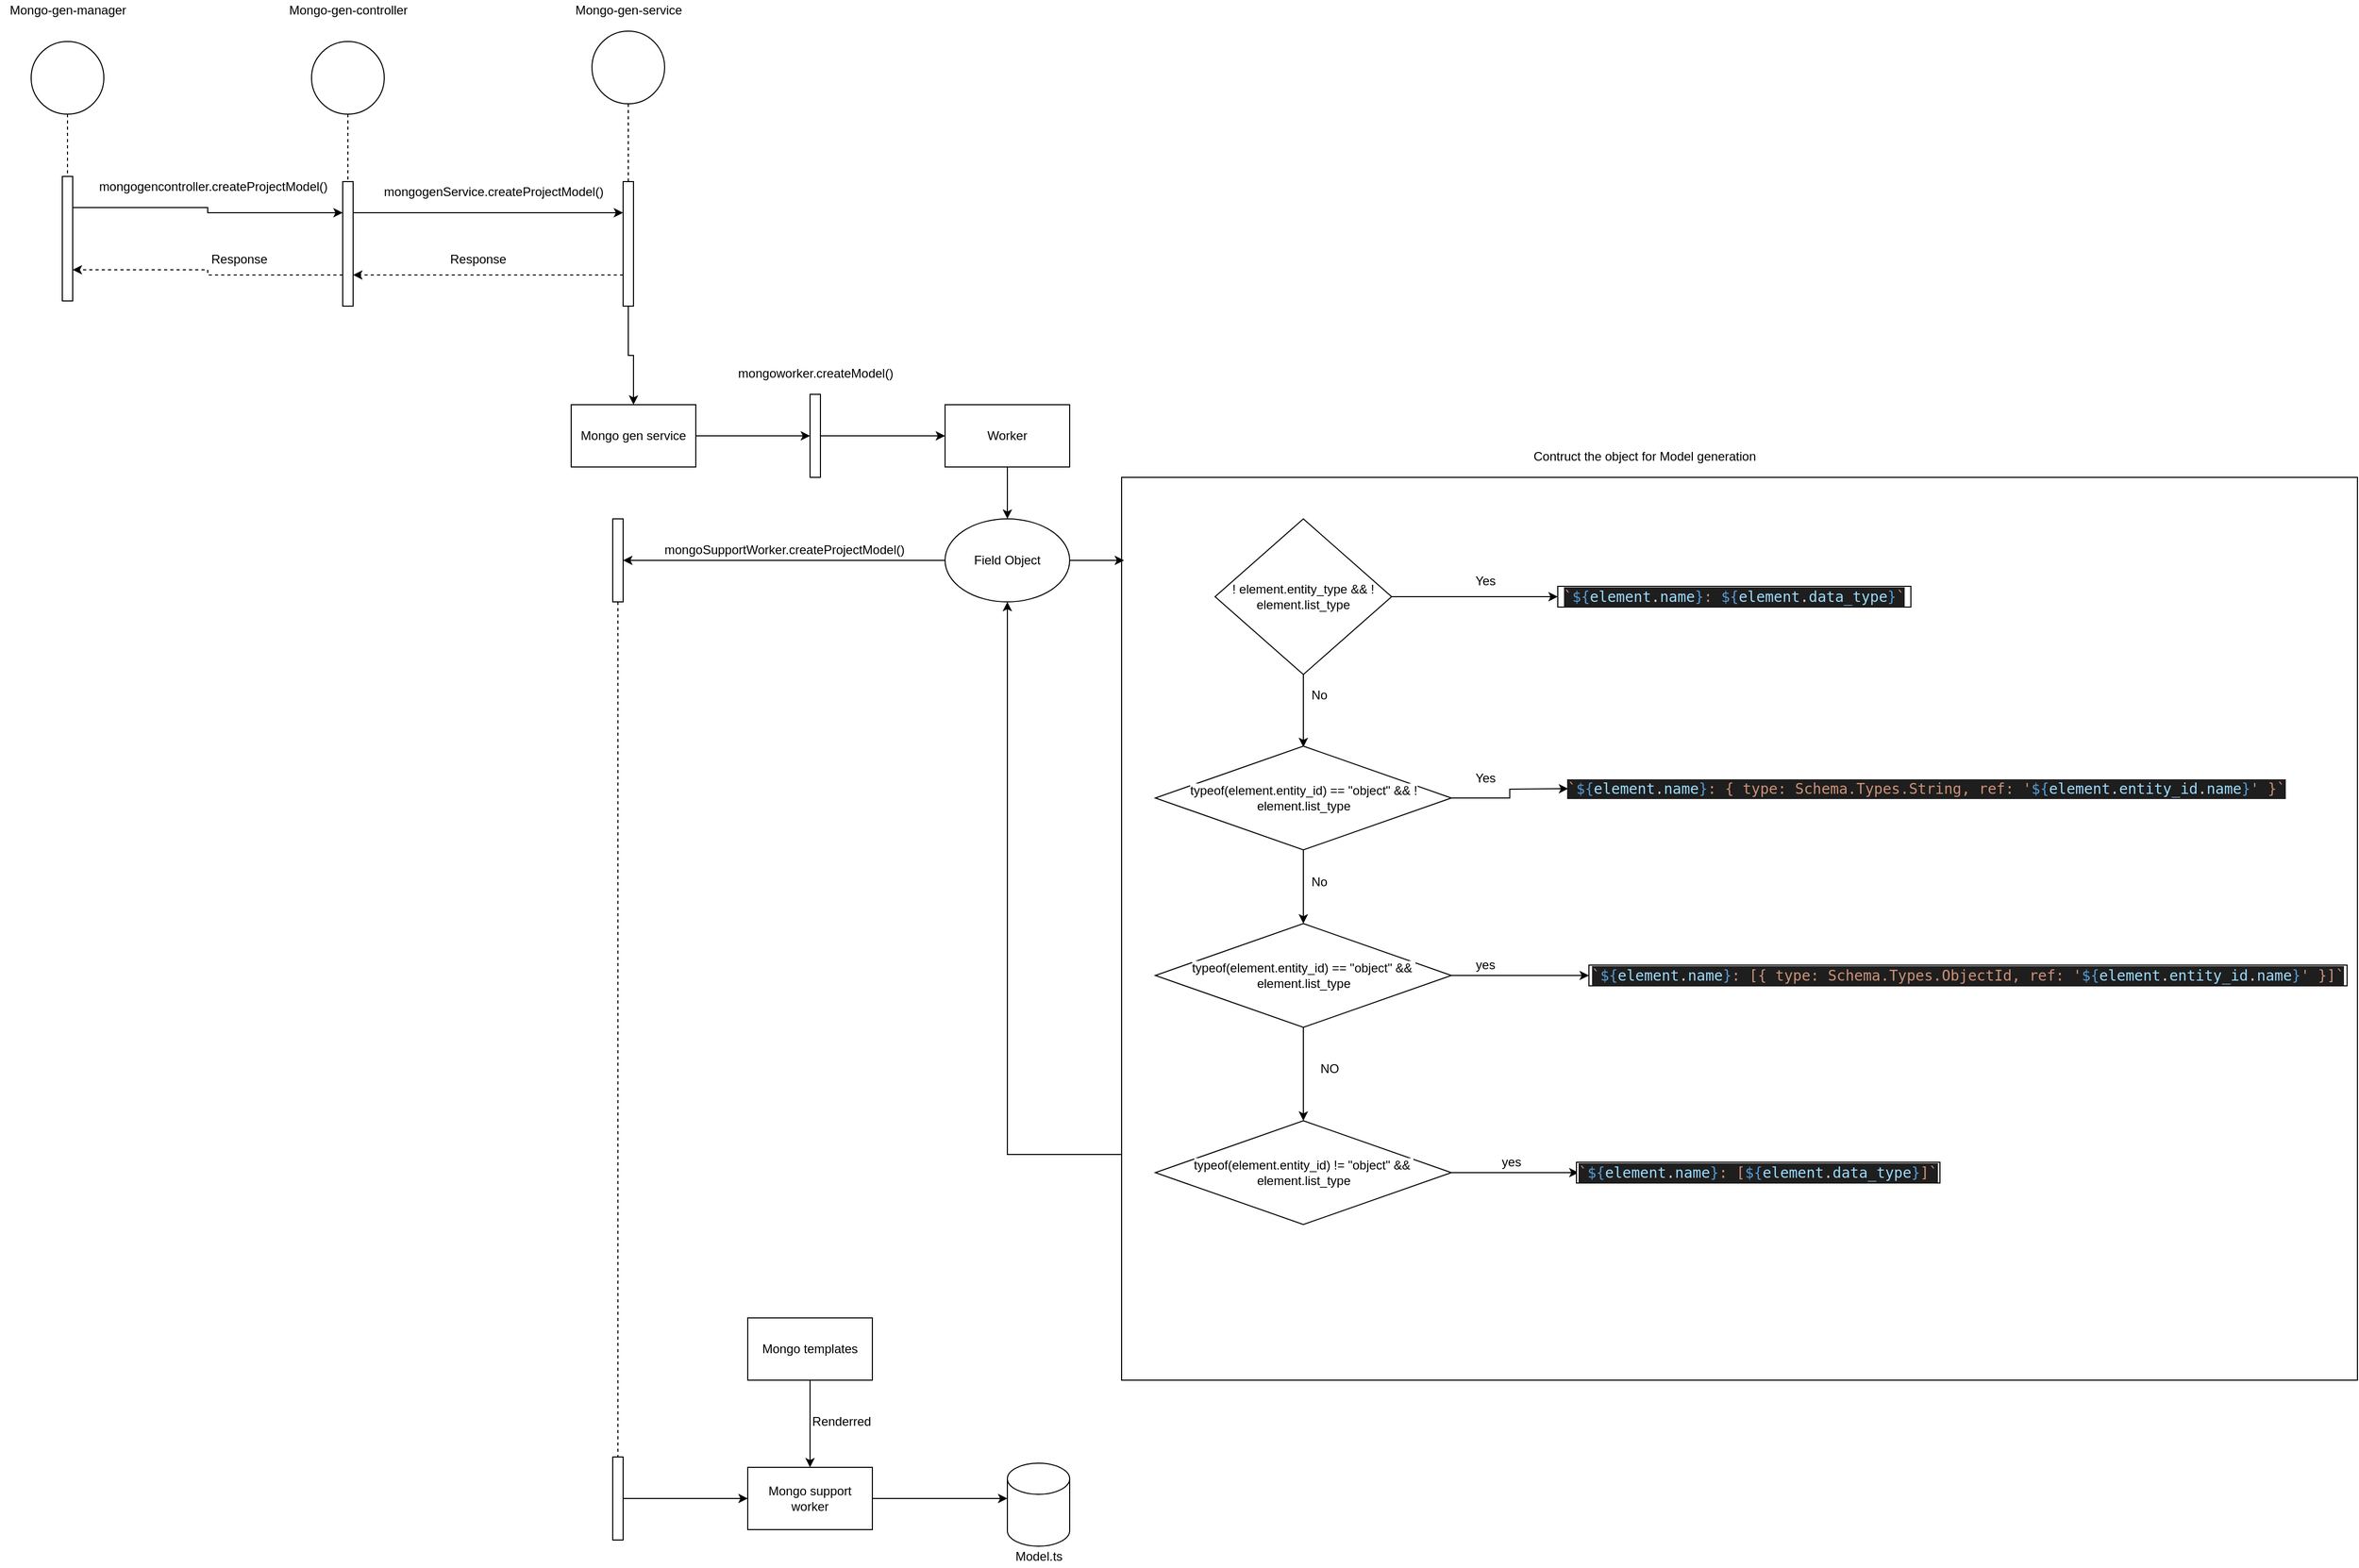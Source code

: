 <mxfile version="15.3.0" type="google"><diagram id="LldPiZ07iBUfuWL1E0SL" name="Page-1"><mxGraphModel dx="801" dy="494" grid="1" gridSize="10" guides="1" tooltips="1" connect="1" arrows="1" fold="1" page="1" pageScale="1" pageWidth="827" pageHeight="1169" math="0" shadow="0"><root><mxCell id="0"/><mxCell id="1" parent="0"/><mxCell id="YSaCnKNY3cZzddsZgCtd-281" style="edgeStyle=orthogonalEdgeStyle;rounded=0;orthogonalLoop=1;jettySize=auto;html=1;exitX=0;exitY=0.75;exitDx=0;exitDy=0;entryX=0.5;entryY=1;entryDx=0;entryDy=0;" parent="1" source="YSaCnKNY3cZzddsZgCtd-279" target="YSaCnKNY3cZzddsZgCtd-252" edge="1"><mxGeometry relative="1" as="geometry"/></mxCell><mxCell id="YSaCnKNY3cZzddsZgCtd-279" value="" style="rounded=0;whiteSpace=wrap;html=1;" parent="1" vertex="1"><mxGeometry x="1280" y="810" width="1190" height="870" as="geometry"/></mxCell><mxCell id="YSaCnKNY3cZzddsZgCtd-218" value="" style="edgeStyle=orthogonalEdgeStyle;rounded=0;orthogonalLoop=1;jettySize=auto;html=1;dashed=1;endArrow=none;endFill=0;" parent="1" source="YSaCnKNY3cZzddsZgCtd-219" target="YSaCnKNY3cZzddsZgCtd-221" edge="1"><mxGeometry relative="1" as="geometry"/></mxCell><mxCell id="YSaCnKNY3cZzddsZgCtd-219" value="" style="ellipse;whiteSpace=wrap;html=1;aspect=fixed;" parent="1" vertex="1"><mxGeometry x="230" y="390" width="70" height="70" as="geometry"/></mxCell><mxCell id="YSaCnKNY3cZzddsZgCtd-220" style="edgeStyle=orthogonalEdgeStyle;rounded=0;orthogonalLoop=1;jettySize=auto;html=1;exitX=0.25;exitY=0;exitDx=0;exitDy=0;entryX=0.25;entryY=1;entryDx=0;entryDy=0;endArrow=classic;endFill=1;" parent="1" source="YSaCnKNY3cZzddsZgCtd-221" target="YSaCnKNY3cZzddsZgCtd-227" edge="1"><mxGeometry relative="1" as="geometry"/></mxCell><mxCell id="YSaCnKNY3cZzddsZgCtd-221" value="" style="rounded=0;whiteSpace=wrap;html=1;direction=south;" parent="1" vertex="1"><mxGeometry x="260" y="520" width="10" height="120" as="geometry"/></mxCell><mxCell id="YSaCnKNY3cZzddsZgCtd-222" value="Mongo-gen-manager" style="text;html=1;align=center;verticalAlign=middle;resizable=0;points=[];autosize=1;strokeColor=none;fillColor=none;" parent="1" vertex="1"><mxGeometry x="200" y="350" width="130" height="20" as="geometry"/></mxCell><mxCell id="YSaCnKNY3cZzddsZgCtd-223" value="" style="edgeStyle=orthogonalEdgeStyle;rounded=0;orthogonalLoop=1;jettySize=auto;html=1;dashed=1;endArrow=none;endFill=0;" parent="1" source="YSaCnKNY3cZzddsZgCtd-224" target="YSaCnKNY3cZzddsZgCtd-227" edge="1"><mxGeometry relative="1" as="geometry"/></mxCell><mxCell id="YSaCnKNY3cZzddsZgCtd-224" value="" style="ellipse;whiteSpace=wrap;html=1;aspect=fixed;" parent="1" vertex="1"><mxGeometry x="500" y="390" width="70" height="70" as="geometry"/></mxCell><mxCell id="YSaCnKNY3cZzddsZgCtd-225" style="edgeStyle=orthogonalEdgeStyle;rounded=0;orthogonalLoop=1;jettySize=auto;html=1;exitX=0.25;exitY=0;exitDx=0;exitDy=0;entryX=0.25;entryY=1;entryDx=0;entryDy=0;endArrow=classic;endFill=1;" parent="1" source="YSaCnKNY3cZzddsZgCtd-227" target="YSaCnKNY3cZzddsZgCtd-232" edge="1"><mxGeometry relative="1" as="geometry"/></mxCell><mxCell id="YSaCnKNY3cZzddsZgCtd-226" style="edgeStyle=orthogonalEdgeStyle;rounded=0;orthogonalLoop=1;jettySize=auto;html=1;exitX=0.75;exitY=1;exitDx=0;exitDy=0;entryX=0.75;entryY=0;entryDx=0;entryDy=0;endArrow=classic;endFill=1;dashed=1;" parent="1" source="YSaCnKNY3cZzddsZgCtd-227" target="YSaCnKNY3cZzddsZgCtd-221" edge="1"><mxGeometry relative="1" as="geometry"/></mxCell><mxCell id="YSaCnKNY3cZzddsZgCtd-227" value="" style="rounded=0;whiteSpace=wrap;html=1;direction=south;" parent="1" vertex="1"><mxGeometry x="530" y="525" width="10" height="120" as="geometry"/></mxCell><mxCell id="YSaCnKNY3cZzddsZgCtd-228" value="" style="edgeStyle=orthogonalEdgeStyle;rounded=0;orthogonalLoop=1;jettySize=auto;html=1;dashed=1;endArrow=none;endFill=0;" parent="1" source="YSaCnKNY3cZzddsZgCtd-229" target="YSaCnKNY3cZzddsZgCtd-232" edge="1"><mxGeometry relative="1" as="geometry"><Array as="points"><mxPoint x="805" y="415"/><mxPoint x="805" y="570"/></Array></mxGeometry></mxCell><mxCell id="YSaCnKNY3cZzddsZgCtd-229" value="" style="ellipse;whiteSpace=wrap;html=1;aspect=fixed;" parent="1" vertex="1"><mxGeometry x="770" y="380" width="70" height="70" as="geometry"/></mxCell><mxCell id="YSaCnKNY3cZzddsZgCtd-230" style="edgeStyle=orthogonalEdgeStyle;rounded=0;orthogonalLoop=1;jettySize=auto;html=1;exitX=0.75;exitY=1;exitDx=0;exitDy=0;entryX=0.75;entryY=0;entryDx=0;entryDy=0;endArrow=classic;endFill=1;dashed=1;" parent="1" source="YSaCnKNY3cZzddsZgCtd-232" target="YSaCnKNY3cZzddsZgCtd-227" edge="1"><mxGeometry relative="1" as="geometry"/></mxCell><mxCell id="YSaCnKNY3cZzddsZgCtd-231" style="edgeStyle=orthogonalEdgeStyle;rounded=0;orthogonalLoop=1;jettySize=auto;html=1;exitX=1;exitY=0.5;exitDx=0;exitDy=0;" parent="1" source="YSaCnKNY3cZzddsZgCtd-232" target="YSaCnKNY3cZzddsZgCtd-236" edge="1"><mxGeometry relative="1" as="geometry"/></mxCell><mxCell id="YSaCnKNY3cZzddsZgCtd-232" value="" style="rounded=0;whiteSpace=wrap;html=1;direction=south;" parent="1" vertex="1"><mxGeometry x="800" y="525" width="10" height="120" as="geometry"/></mxCell><mxCell id="YSaCnKNY3cZzddsZgCtd-233" value="Mongo-gen-controller" style="text;html=1;align=center;verticalAlign=middle;resizable=0;points=[];autosize=1;strokeColor=none;fillColor=none;" parent="1" vertex="1"><mxGeometry x="470" y="350" width="130" height="20" as="geometry"/></mxCell><mxCell id="YSaCnKNY3cZzddsZgCtd-234" value="Mongo-gen-service" style="text;html=1;align=center;verticalAlign=middle;resizable=0;points=[];autosize=1;strokeColor=none;fillColor=none;" parent="1" vertex="1"><mxGeometry x="745" y="350" width="120" height="20" as="geometry"/></mxCell><mxCell id="YSaCnKNY3cZzddsZgCtd-235" style="edgeStyle=orthogonalEdgeStyle;rounded=0;orthogonalLoop=1;jettySize=auto;html=1;exitX=1;exitY=0.5;exitDx=0;exitDy=0;entryX=0.5;entryY=1;entryDx=0;entryDy=0;" parent="1" source="YSaCnKNY3cZzddsZgCtd-236" target="YSaCnKNY3cZzddsZgCtd-238" edge="1"><mxGeometry relative="1" as="geometry"/></mxCell><mxCell id="YSaCnKNY3cZzddsZgCtd-236" value="Mongo gen service" style="rounded=0;whiteSpace=wrap;html=1;" parent="1" vertex="1"><mxGeometry x="750" y="740" width="120" height="60" as="geometry"/></mxCell><mxCell id="YSaCnKNY3cZzddsZgCtd-250" style="edgeStyle=orthogonalEdgeStyle;rounded=0;orthogonalLoop=1;jettySize=auto;html=1;exitX=0.5;exitY=0;exitDx=0;exitDy=0;entryX=0;entryY=0.5;entryDx=0;entryDy=0;" parent="1" source="YSaCnKNY3cZzddsZgCtd-238" target="YSaCnKNY3cZzddsZgCtd-249" edge="1"><mxGeometry relative="1" as="geometry"/></mxCell><mxCell id="YSaCnKNY3cZzddsZgCtd-238" value="" style="rounded=0;whiteSpace=wrap;html=1;direction=south;" parent="1" vertex="1"><mxGeometry x="980" y="730" width="10" height="80" as="geometry"/></mxCell><mxCell id="YSaCnKNY3cZzddsZgCtd-243" value="mongogencontroller.createProjectModel()" style="text;html=1;align=center;verticalAlign=middle;resizable=0;points=[];autosize=1;strokeColor=none;fillColor=none;" parent="1" vertex="1"><mxGeometry x="285" y="520" width="240" height="20" as="geometry"/></mxCell><mxCell id="YSaCnKNY3cZzddsZgCtd-244" value="mongogenService.createProjectModel()" style="text;html=1;align=center;verticalAlign=middle;resizable=0;points=[];autosize=1;strokeColor=none;fillColor=none;" parent="1" vertex="1"><mxGeometry x="560" y="525" width="230" height="20" as="geometry"/></mxCell><mxCell id="YSaCnKNY3cZzddsZgCtd-245" value="Response" style="text;html=1;align=center;verticalAlign=middle;resizable=0;points=[];autosize=1;strokeColor=none;fillColor=none;" parent="1" vertex="1"><mxGeometry x="625" y="590" width="70" height="20" as="geometry"/></mxCell><mxCell id="YSaCnKNY3cZzddsZgCtd-246" value="Response" style="text;html=1;align=center;verticalAlign=middle;resizable=0;points=[];autosize=1;strokeColor=none;fillColor=none;" parent="1" vertex="1"><mxGeometry x="395" y="590" width="70" height="20" as="geometry"/></mxCell><mxCell id="YSaCnKNY3cZzddsZgCtd-253" style="edgeStyle=orthogonalEdgeStyle;rounded=0;orthogonalLoop=1;jettySize=auto;html=1;exitX=0.5;exitY=1;exitDx=0;exitDy=0;entryX=0.5;entryY=0;entryDx=0;entryDy=0;" parent="1" source="YSaCnKNY3cZzddsZgCtd-249" target="YSaCnKNY3cZzddsZgCtd-252" edge="1"><mxGeometry relative="1" as="geometry"/></mxCell><mxCell id="YSaCnKNY3cZzddsZgCtd-249" value="Worker" style="rounded=0;whiteSpace=wrap;html=1;" parent="1" vertex="1"><mxGeometry x="1110" y="740" width="120" height="60" as="geometry"/></mxCell><mxCell id="YSaCnKNY3cZzddsZgCtd-280" style="edgeStyle=orthogonalEdgeStyle;rounded=0;orthogonalLoop=1;jettySize=auto;html=1;exitX=1;exitY=0.5;exitDx=0;exitDy=0;entryX=0.002;entryY=0.092;entryDx=0;entryDy=0;entryPerimeter=0;" parent="1" source="YSaCnKNY3cZzddsZgCtd-252" target="YSaCnKNY3cZzddsZgCtd-279" edge="1"><mxGeometry relative="1" as="geometry"/></mxCell><mxCell id="YSaCnKNY3cZzddsZgCtd-282" style="edgeStyle=orthogonalEdgeStyle;rounded=0;orthogonalLoop=1;jettySize=auto;html=1;exitX=0;exitY=0.5;exitDx=0;exitDy=0;" parent="1" source="YSaCnKNY3cZzddsZgCtd-252" edge="1"><mxGeometry relative="1" as="geometry"><mxPoint x="800" y="890" as="targetPoint"/></mxGeometry></mxCell><mxCell id="YSaCnKNY3cZzddsZgCtd-252" value="Field Object" style="ellipse;whiteSpace=wrap;html=1;" parent="1" vertex="1"><mxGeometry x="1110" y="850" width="120" height="80" as="geometry"/></mxCell><mxCell id="YSaCnKNY3cZzddsZgCtd-256" style="edgeStyle=orthogonalEdgeStyle;rounded=0;orthogonalLoop=1;jettySize=auto;html=1;exitX=1;exitY=0.5;exitDx=0;exitDy=0;" parent="1" source="YSaCnKNY3cZzddsZgCtd-254" edge="1"><mxGeometry relative="1" as="geometry"><mxPoint x="1700" y="925" as="targetPoint"/></mxGeometry></mxCell><mxCell id="YSaCnKNY3cZzddsZgCtd-259" style="edgeStyle=orthogonalEdgeStyle;rounded=0;orthogonalLoop=1;jettySize=auto;html=1;exitX=0.5;exitY=1;exitDx=0;exitDy=0;" parent="1" source="YSaCnKNY3cZzddsZgCtd-254" edge="1"><mxGeometry relative="1" as="geometry"><mxPoint x="1455" y="1070" as="targetPoint"/></mxGeometry></mxCell><mxCell id="YSaCnKNY3cZzddsZgCtd-254" value="&lt;span style=&quot;background-color: rgb(255 , 255 , 255)&quot;&gt;! element.entity_type &amp;amp;&amp;amp; ! element.list_type&lt;/span&gt;" style="rhombus;whiteSpace=wrap;html=1;" parent="1" vertex="1"><mxGeometry x="1370" y="850" width="170" height="150" as="geometry"/></mxCell><mxCell id="YSaCnKNY3cZzddsZgCtd-257" value="Yes" style="text;html=1;align=center;verticalAlign=middle;resizable=0;points=[];autosize=1;strokeColor=none;fillColor=none;" parent="1" vertex="1"><mxGeometry x="1610" y="900" width="40" height="20" as="geometry"/></mxCell><mxCell id="YSaCnKNY3cZzddsZgCtd-260" value="No" style="text;html=1;align=center;verticalAlign=middle;resizable=0;points=[];autosize=1;strokeColor=none;fillColor=none;" parent="1" vertex="1"><mxGeometry x="1455" y="1010" width="30" height="20" as="geometry"/></mxCell><mxCell id="YSaCnKNY3cZzddsZgCtd-262" style="edgeStyle=orthogonalEdgeStyle;rounded=0;orthogonalLoop=1;jettySize=auto;html=1;exitX=1;exitY=0.5;exitDx=0;exitDy=0;" parent="1" source="YSaCnKNY3cZzddsZgCtd-261" edge="1"><mxGeometry relative="1" as="geometry"><mxPoint x="1710" y="1110" as="targetPoint"/></mxGeometry></mxCell><mxCell id="YSaCnKNY3cZzddsZgCtd-266" style="edgeStyle=orthogonalEdgeStyle;rounded=0;orthogonalLoop=1;jettySize=auto;html=1;exitX=0.5;exitY=1;exitDx=0;exitDy=0;" parent="1" source="YSaCnKNY3cZzddsZgCtd-261" edge="1"><mxGeometry relative="1" as="geometry"><mxPoint x="1455" y="1240" as="targetPoint"/></mxGeometry></mxCell><mxCell id="YSaCnKNY3cZzddsZgCtd-261" value="&lt;span style=&quot;background-color: rgb(255 , 255 , 255)&quot;&gt;typeof(&lt;/span&gt;&lt;span style=&quot;background-color: rgb(255 , 255 , 255)&quot;&gt;element.entity_id&lt;/span&gt;&lt;span style=&quot;background-color: rgb(255 , 255 , 255)&quot;&gt;) == &quot;object&quot; &amp;amp;&amp;amp; ! element.list_type&lt;/span&gt;" style="rhombus;whiteSpace=wrap;html=1;" parent="1" vertex="1"><mxGeometry x="1312.5" y="1069" width="285" height="100" as="geometry"/></mxCell><mxCell id="YSaCnKNY3cZzddsZgCtd-264" value="&lt;div style=&quot;color: rgb(212 , 212 , 212) ; background-color: rgb(30 , 30 , 30) ; font-family: &amp;#34;droid sans mono&amp;#34; , monospace , monospace , &amp;#34;droid sans fallback&amp;#34; ; font-size: 14px ; line-height: 19px&quot;&gt;&lt;span style=&quot;color: #ce9178&quot;&gt;`&lt;/span&gt;&lt;span style=&quot;color: #569cd6&quot;&gt;${&lt;/span&gt;&lt;span style=&quot;color: #9cdcfe&quot;&gt;element&lt;/span&gt;.&lt;span style=&quot;color: #9cdcfe&quot;&gt;name&lt;/span&gt;&lt;span style=&quot;color: #569cd6&quot;&gt;}&lt;/span&gt;&lt;span style=&quot;color: #ce9178&quot;&gt;: { type: Schema.Types.String, ref: '&lt;/span&gt;&lt;span style=&quot;color: #569cd6&quot;&gt;${&lt;/span&gt;&lt;span style=&quot;color: #9cdcfe&quot;&gt;element&lt;/span&gt;.&lt;span style=&quot;color: #9cdcfe&quot;&gt;entity_id&lt;/span&gt;.&lt;span style=&quot;color: #9cdcfe&quot;&gt;name&lt;/span&gt;&lt;span style=&quot;color: #569cd6&quot;&gt;}&lt;/span&gt;&lt;span style=&quot;color: #ce9178&quot;&gt;' }`&lt;/span&gt;&lt;/div&gt;" style="rounded=0;whiteSpace=wrap;html=1;" parent="1" vertex="1"><mxGeometry x="1690" y="1110" width="730" as="geometry"/></mxCell><mxCell id="YSaCnKNY3cZzddsZgCtd-265" value="&lt;div style=&quot;color: rgb(212 , 212 , 212) ; background-color: rgb(30 , 30 , 30) ; font-family: &amp;#34;droid sans mono&amp;#34; , monospace , monospace , &amp;#34;droid sans fallback&amp;#34; ; font-size: 14px ; line-height: 19px&quot;&gt;&lt;span style=&quot;color: #ce9178&quot;&gt;`&lt;/span&gt;&lt;span style=&quot;color: #569cd6&quot;&gt;${&lt;/span&gt;&lt;span style=&quot;color: #9cdcfe&quot;&gt;element&lt;/span&gt;.&lt;span style=&quot;color: #9cdcfe&quot;&gt;name&lt;/span&gt;&lt;span style=&quot;color: #569cd6&quot;&gt;}&lt;/span&gt;&lt;span style=&quot;color: #ce9178&quot;&gt;: &lt;/span&gt;&lt;span style=&quot;color: #569cd6&quot;&gt;${&lt;/span&gt;&lt;span style=&quot;color: #9cdcfe&quot;&gt;element&lt;/span&gt;.&lt;span style=&quot;color: #9cdcfe&quot;&gt;data_type&lt;/span&gt;&lt;span style=&quot;color: #569cd6&quot;&gt;}&lt;/span&gt;&lt;span style=&quot;color: #ce9178&quot;&gt;`&lt;/span&gt;&lt;/div&gt;" style="rounded=0;whiteSpace=wrap;html=1;" parent="1" vertex="1"><mxGeometry x="1700" y="915" width="340" height="20" as="geometry"/></mxCell><mxCell id="YSaCnKNY3cZzddsZgCtd-267" value="No" style="text;html=1;align=center;verticalAlign=middle;resizable=0;points=[];autosize=1;strokeColor=none;fillColor=none;" parent="1" vertex="1"><mxGeometry x="1455" y="1190" width="30" height="20" as="geometry"/></mxCell><mxCell id="YSaCnKNY3cZzddsZgCtd-268" value="Yes" style="text;html=1;align=center;verticalAlign=middle;resizable=0;points=[];autosize=1;strokeColor=none;fillColor=none;" parent="1" vertex="1"><mxGeometry x="1610" y="1090" width="40" height="20" as="geometry"/></mxCell><mxCell id="YSaCnKNY3cZzddsZgCtd-270" style="edgeStyle=orthogonalEdgeStyle;rounded=0;orthogonalLoop=1;jettySize=auto;html=1;exitX=1;exitY=0.5;exitDx=0;exitDy=0;" parent="1" source="YSaCnKNY3cZzddsZgCtd-269" edge="1"><mxGeometry relative="1" as="geometry"><mxPoint x="1730" y="1290" as="targetPoint"/></mxGeometry></mxCell><mxCell id="YSaCnKNY3cZzddsZgCtd-273" style="edgeStyle=orthogonalEdgeStyle;rounded=0;orthogonalLoop=1;jettySize=auto;html=1;exitX=0.5;exitY=1;exitDx=0;exitDy=0;entryX=0.5;entryY=0;entryDx=0;entryDy=0;" parent="1" source="YSaCnKNY3cZzddsZgCtd-269" target="YSaCnKNY3cZzddsZgCtd-272" edge="1"><mxGeometry relative="1" as="geometry"/></mxCell><mxCell id="YSaCnKNY3cZzddsZgCtd-269" value="&lt;span style=&quot;background-color: rgb(255 , 255 , 255)&quot;&gt;typeof(&lt;/span&gt;&lt;span style=&quot;background-color: rgb(255 , 255 , 255)&quot;&gt;element.entity_id&lt;/span&gt;&lt;span style=&quot;background-color: rgb(255 , 255 , 255)&quot;&gt;) == &quot;object&quot; &amp;amp;&amp;amp;&amp;nbsp; element.list_type&lt;/span&gt;" style="rhombus;whiteSpace=wrap;html=1;" parent="1" vertex="1"><mxGeometry x="1312.5" y="1240" width="285" height="100" as="geometry"/></mxCell><mxCell id="YSaCnKNY3cZzddsZgCtd-271" value="&lt;div style=&quot;color: rgb(212 , 212 , 212) ; background-color: rgb(30 , 30 , 30) ; font-family: &amp;#34;droid sans mono&amp;#34; , monospace , monospace , &amp;#34;droid sans fallback&amp;#34; ; font-size: 14px ; line-height: 19px&quot;&gt;&lt;span style=&quot;color: #ce9178&quot;&gt;`&lt;/span&gt;&lt;span style=&quot;color: #569cd6&quot;&gt;${&lt;/span&gt;&lt;span style=&quot;color: #9cdcfe&quot;&gt;element&lt;/span&gt;.&lt;span style=&quot;color: #9cdcfe&quot;&gt;name&lt;/span&gt;&lt;span style=&quot;color: #569cd6&quot;&gt;}&lt;/span&gt;&lt;span style=&quot;color: #ce9178&quot;&gt;: [{ type: Schema.Types.ObjectId, ref: '&lt;/span&gt;&lt;span style=&quot;color: #569cd6&quot;&gt;${&lt;/span&gt;&lt;span style=&quot;color: #9cdcfe&quot;&gt;element&lt;/span&gt;.&lt;span style=&quot;color: #9cdcfe&quot;&gt;entity_id&lt;/span&gt;.&lt;span style=&quot;color: #9cdcfe&quot;&gt;name&lt;/span&gt;&lt;span style=&quot;color: #569cd6&quot;&gt;}&lt;/span&gt;&lt;span style=&quot;color: #ce9178&quot;&gt;' }]`&lt;/span&gt;&lt;/div&gt;" style="rounded=0;whiteSpace=wrap;html=1;" parent="1" vertex="1"><mxGeometry x="1730" y="1280" width="730" height="20" as="geometry"/></mxCell><mxCell id="YSaCnKNY3cZzddsZgCtd-276" style="edgeStyle=orthogonalEdgeStyle;rounded=0;orthogonalLoop=1;jettySize=auto;html=1;exitX=1;exitY=0.5;exitDx=0;exitDy=0;" parent="1" source="YSaCnKNY3cZzddsZgCtd-272" edge="1"><mxGeometry relative="1" as="geometry"><mxPoint x="1720" y="1480" as="targetPoint"/></mxGeometry></mxCell><mxCell id="YSaCnKNY3cZzddsZgCtd-272" value="&lt;span style=&quot;background-color: rgb(255 , 255 , 255)&quot;&gt;typeof(&lt;/span&gt;&lt;span style=&quot;background-color: rgb(255 , 255 , 255)&quot;&gt;element.entity_id&lt;/span&gt;&lt;span style=&quot;background-color: rgb(255 , 255 , 255)&quot;&gt;) != &quot;object&quot; &amp;amp;&amp;amp;&amp;nbsp; element.list_type&lt;/span&gt;" style="rhombus;whiteSpace=wrap;html=1;" parent="1" vertex="1"><mxGeometry x="1312.5" y="1430" width="285" height="100" as="geometry"/></mxCell><mxCell id="YSaCnKNY3cZzddsZgCtd-274" value="yes" style="text;html=1;align=center;verticalAlign=middle;resizable=0;points=[];autosize=1;strokeColor=none;fillColor=none;" parent="1" vertex="1"><mxGeometry x="1615" y="1270" width="30" height="20" as="geometry"/></mxCell><mxCell id="YSaCnKNY3cZzddsZgCtd-275" value="NO" style="text;html=1;align=center;verticalAlign=middle;resizable=0;points=[];autosize=1;strokeColor=none;fillColor=none;" parent="1" vertex="1"><mxGeometry x="1465" y="1370" width="30" height="20" as="geometry"/></mxCell><mxCell id="YSaCnKNY3cZzddsZgCtd-277" value="&lt;meta charset=&quot;utf-8&quot;&gt;&lt;div style=&quot;color: rgb(212, 212, 212); background-color: rgb(30, 30, 30); font-family: &amp;quot;droid sans mono&amp;quot;, monospace, monospace, &amp;quot;droid sans fallback&amp;quot;; font-weight: normal; font-size: 14px; line-height: 19px;&quot;&gt;&lt;div&gt;&lt;span style=&quot;color: #ce9178&quot;&gt;`&lt;/span&gt;&lt;span style=&quot;color: #569cd6&quot;&gt;${&lt;/span&gt;&lt;span style=&quot;color: #9cdcfe&quot;&gt;element&lt;/span&gt;&lt;span style=&quot;color: #d4d4d4&quot;&gt;.&lt;/span&gt;&lt;span style=&quot;color: #9cdcfe&quot;&gt;name&lt;/span&gt;&lt;span style=&quot;color: #569cd6&quot;&gt;}&lt;/span&gt;&lt;span style=&quot;color: #ce9178&quot;&gt;: [&lt;/span&gt;&lt;span style=&quot;color: #569cd6&quot;&gt;${&lt;/span&gt;&lt;span style=&quot;color: #9cdcfe&quot;&gt;element&lt;/span&gt;&lt;span style=&quot;color: #d4d4d4&quot;&gt;.&lt;/span&gt;&lt;span style=&quot;color: #9cdcfe&quot;&gt;data_type&lt;/span&gt;&lt;span style=&quot;color: #569cd6&quot;&gt;}&lt;/span&gt;&lt;span style=&quot;color: #ce9178&quot;&gt;]`&lt;/span&gt;&lt;/div&gt;&lt;/div&gt;" style="rounded=0;whiteSpace=wrap;html=1;" parent="1" vertex="1"><mxGeometry x="1718" y="1470" width="350" height="20" as="geometry"/></mxCell><mxCell id="YSaCnKNY3cZzddsZgCtd-278" value="yes" style="text;html=1;align=center;verticalAlign=middle;resizable=0;points=[];autosize=1;strokeColor=none;fillColor=none;" parent="1" vertex="1"><mxGeometry x="1640" y="1460" width="30" height="20" as="geometry"/></mxCell><mxCell id="YSaCnKNY3cZzddsZgCtd-284" style="edgeStyle=orthogonalEdgeStyle;rounded=0;orthogonalLoop=1;jettySize=auto;html=1;exitX=1;exitY=0.5;exitDx=0;exitDy=0;endArrow=none;endFill=0;dashed=1;" parent="1" source="YSaCnKNY3cZzddsZgCtd-283" edge="1"><mxGeometry relative="1" as="geometry"><mxPoint x="795" y="1760" as="targetPoint"/></mxGeometry></mxCell><mxCell id="YSaCnKNY3cZzddsZgCtd-283" value="" style="rounded=0;whiteSpace=wrap;html=1;direction=south;" parent="1" vertex="1"><mxGeometry x="790" y="850" width="10" height="80" as="geometry"/></mxCell><mxCell id="YSaCnKNY3cZzddsZgCtd-288" style="edgeStyle=orthogonalEdgeStyle;rounded=0;orthogonalLoop=1;jettySize=auto;html=1;exitX=0.5;exitY=0;exitDx=0;exitDy=0;entryX=0;entryY=0.5;entryDx=0;entryDy=0;endArrow=classic;endFill=1;" parent="1" source="YSaCnKNY3cZzddsZgCtd-286" target="YSaCnKNY3cZzddsZgCtd-287" edge="1"><mxGeometry relative="1" as="geometry"/></mxCell><mxCell id="YSaCnKNY3cZzddsZgCtd-286" value="" style="rounded=0;whiteSpace=wrap;html=1;direction=south;" parent="1" vertex="1"><mxGeometry x="790" y="1754" width="10" height="80" as="geometry"/></mxCell><mxCell id="YSaCnKNY3cZzddsZgCtd-289" style="edgeStyle=orthogonalEdgeStyle;rounded=0;orthogonalLoop=1;jettySize=auto;html=1;exitX=1;exitY=0.5;exitDx=0;exitDy=0;endArrow=classic;endFill=1;" parent="1" source="YSaCnKNY3cZzddsZgCtd-287" edge="1"><mxGeometry relative="1" as="geometry"><mxPoint x="1170" y="1794" as="targetPoint"/></mxGeometry></mxCell><mxCell id="YSaCnKNY3cZzddsZgCtd-287" value="Mongo support worker" style="rounded=0;whiteSpace=wrap;html=1;" parent="1" vertex="1"><mxGeometry x="920" y="1764" width="120" height="60" as="geometry"/></mxCell><mxCell id="YSaCnKNY3cZzddsZgCtd-290" value="" style="shape=cylinder3;whiteSpace=wrap;html=1;boundedLbl=1;backgroundOutline=1;size=15;" parent="1" vertex="1"><mxGeometry x="1170" y="1760" width="60" height="80" as="geometry"/></mxCell><mxCell id="YSaCnKNY3cZzddsZgCtd-291" value="mongoworker.createModel()" style="text;html=1;align=center;verticalAlign=middle;resizable=0;points=[];autosize=1;strokeColor=none;fillColor=none;" parent="1" vertex="1"><mxGeometry x="905" y="700" width="160" height="20" as="geometry"/></mxCell><mxCell id="YSaCnKNY3cZzddsZgCtd-292" value="Contruct the object for Model generation&amp;nbsp;" style="text;html=1;align=center;verticalAlign=middle;resizable=0;points=[];autosize=1;strokeColor=none;fillColor=none;" parent="1" vertex="1"><mxGeometry x="1670" y="780" width="230" height="20" as="geometry"/></mxCell><mxCell id="YSaCnKNY3cZzddsZgCtd-293" value="mongoSupportWorker.createProjectModel()" style="text;html=1;align=center;verticalAlign=middle;resizable=0;points=[];autosize=1;strokeColor=none;fillColor=none;" parent="1" vertex="1"><mxGeometry x="830" y="870" width="250" height="20" as="geometry"/></mxCell><mxCell id="YSaCnKNY3cZzddsZgCtd-294" value="Model.ts" style="text;html=1;align=center;verticalAlign=middle;resizable=0;points=[];autosize=1;strokeColor=none;fillColor=none;" parent="1" vertex="1"><mxGeometry x="1170" y="1840" width="60" height="20" as="geometry"/></mxCell><mxCell id="YSaCnKNY3cZzddsZgCtd-296" value="" style="edgeStyle=orthogonalEdgeStyle;rounded=0;orthogonalLoop=1;jettySize=auto;html=1;endArrow=classic;endFill=1;" parent="1" source="YSaCnKNY3cZzddsZgCtd-295" target="YSaCnKNY3cZzddsZgCtd-287" edge="1"><mxGeometry relative="1" as="geometry"/></mxCell><mxCell id="YSaCnKNY3cZzddsZgCtd-295" value="Mongo templates" style="rounded=0;whiteSpace=wrap;html=1;" parent="1" vertex="1"><mxGeometry x="920" y="1620" width="120" height="60" as="geometry"/></mxCell><mxCell id="YSaCnKNY3cZzddsZgCtd-297" value="Renderred" style="text;html=1;align=center;verticalAlign=middle;resizable=0;points=[];autosize=1;strokeColor=none;fillColor=none;" parent="1" vertex="1"><mxGeometry x="975" y="1710" width="70" height="20" as="geometry"/></mxCell></root></mxGraphModel></diagram></mxfile>